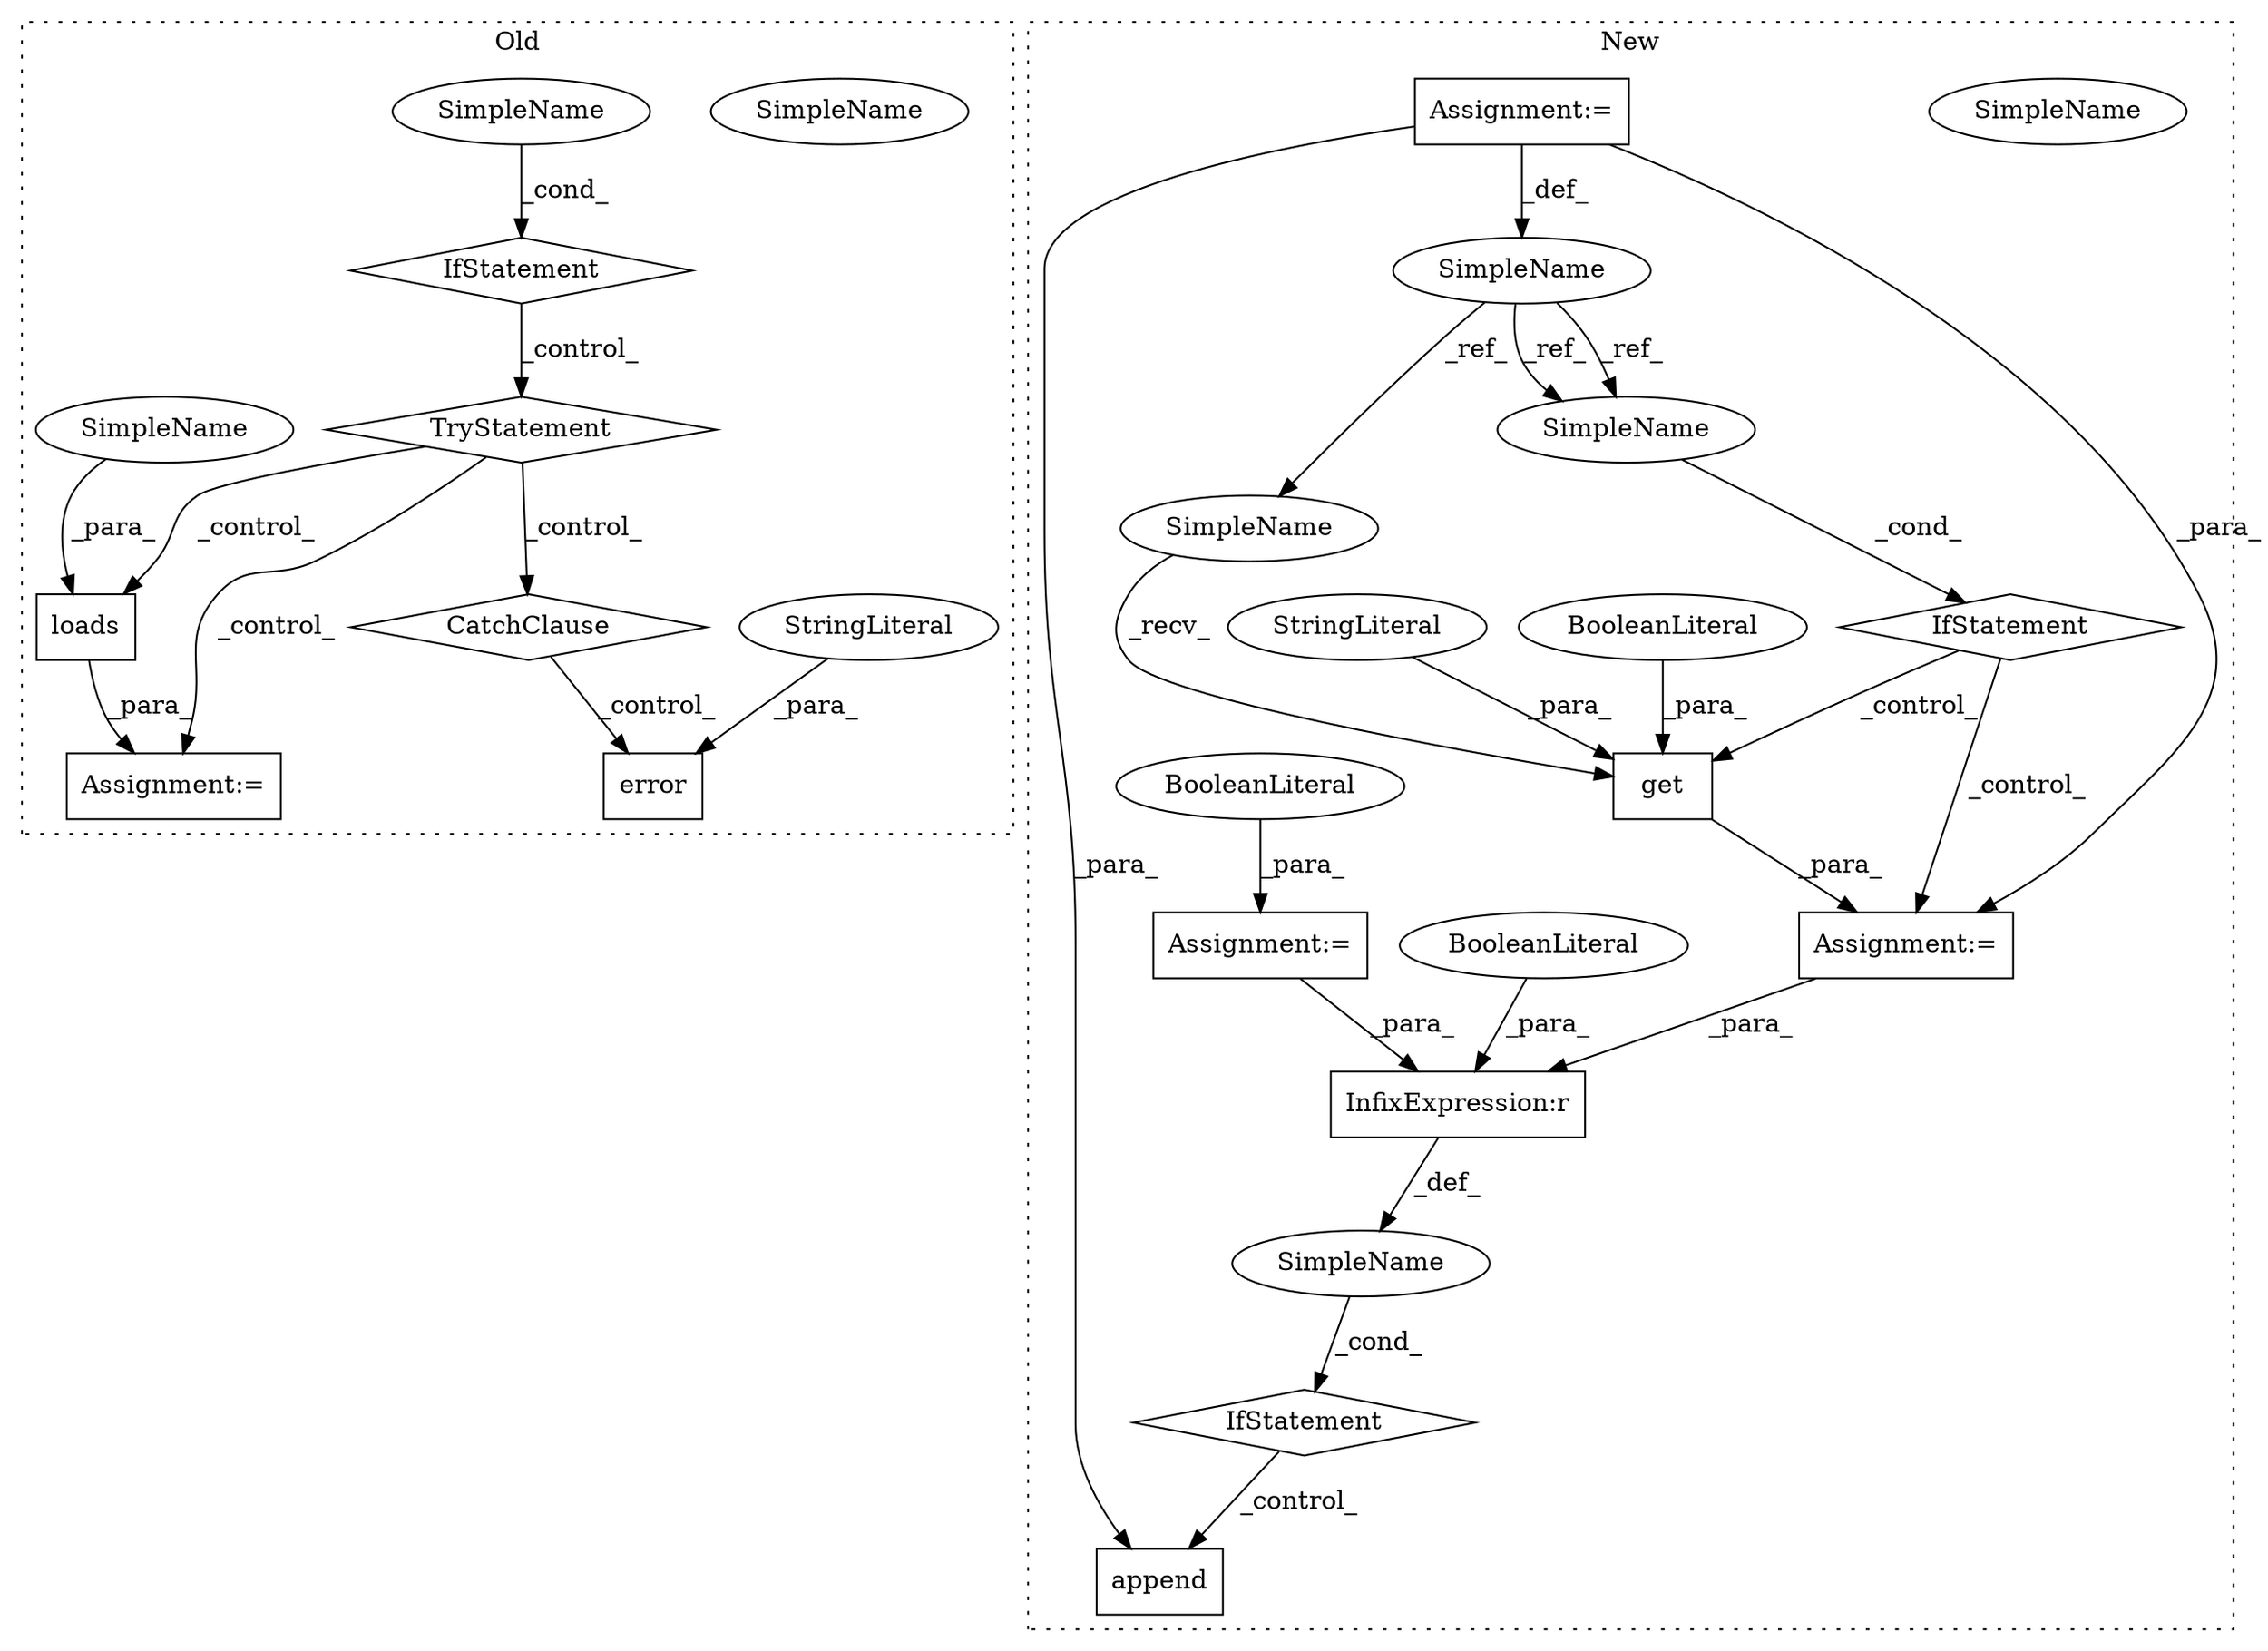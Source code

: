 digraph G {
subgraph cluster0 {
1 [label="CatchClause" a="12" s="985,1017" l="15,2" shape="diamond"];
3 [label="TryStatement" a="54" s="917" l="4" shape="diamond"];
6 [label="Assignment:=" a="7" s="944" l="1" shape="box"];
7 [label="IfStatement" a="25" s="886,905" l="4,2" shape="diamond"];
8 [label="SimpleName" a="42" s="890" l="15" shape="ellipse"];
9 [label="error" a="32" s="1039,1165" l="6,1" shape="box"];
10 [label="loads" a="32" s="950,971" l="6,1" shape="box"];
19 [label="StringLiteral" a="45" s="1045" l="112" shape="ellipse"];
26 [label="SimpleName" a="42" s="956" l="15" shape="ellipse"];
27 [label="SimpleName" a="42" s="890" l="15" shape="ellipse"];
label = "Old";
style="dotted";
}
subgraph cluster1 {
2 [label="append" a="32" s="1388,1424" l="7,1" shape="box"];
4 [label="IfStatement" a="25" s="1341,1360" l="4,2" shape="diamond"];
5 [label="SimpleName" a="42" s="" l="" shape="ellipse"];
11 [label="InfixExpression:r" a="27" s="1352" l="4" shape="box"];
12 [label="get" a="32" s="1301,1320" l="4,1" shape="box"];
13 [label="BooleanLiteral" a="9" s="1315" l="5" shape="ellipse"];
14 [label="BooleanLiteral" a="9" s="1356" l="4" shape="ellipse"];
15 [label="SimpleName" a="42" s="1160" l="10" shape="ellipse"];
16 [label="SimpleName" a="42" s="1258" l="10" shape="ellipse"];
17 [label="IfStatement" a="25" s="1254,1268" l="4,2" shape="diamond"];
18 [label="StringLiteral" a="45" s="1305" l="9" shape="ellipse"];
20 [label="Assignment:=" a="7" s="1238" l="1" shape="box"];
21 [label="BooleanLiteral" a="9" s="1239" l="5" shape="ellipse"];
22 [label="Assignment:=" a="7" s="1289" l="1" shape="box"];
23 [label="Assignment:=" a="7" s="1170" l="1" shape="box"];
24 [label="SimpleName" a="42" s="1290" l="10" shape="ellipse"];
25 [label="SimpleName" a="42" s="1258" l="10" shape="ellipse"];
label = "New";
style="dotted";
}
1 -> 9 [label="_control_"];
3 -> 10 [label="_control_"];
3 -> 1 [label="_control_"];
3 -> 6 [label="_control_"];
4 -> 2 [label="_control_"];
5 -> 4 [label="_cond_"];
7 -> 3 [label="_control_"];
10 -> 6 [label="_para_"];
11 -> 5 [label="_def_"];
12 -> 22 [label="_para_"];
13 -> 12 [label="_para_"];
14 -> 11 [label="_para_"];
15 -> 25 [label="_ref_"];
15 -> 24 [label="_ref_"];
15 -> 25 [label="_ref_"];
17 -> 22 [label="_control_"];
17 -> 12 [label="_control_"];
18 -> 12 [label="_para_"];
19 -> 9 [label="_para_"];
20 -> 11 [label="_para_"];
21 -> 20 [label="_para_"];
22 -> 11 [label="_para_"];
23 -> 2 [label="_para_"];
23 -> 15 [label="_def_"];
23 -> 22 [label="_para_"];
24 -> 12 [label="_recv_"];
25 -> 17 [label="_cond_"];
26 -> 10 [label="_para_"];
27 -> 7 [label="_cond_"];
}